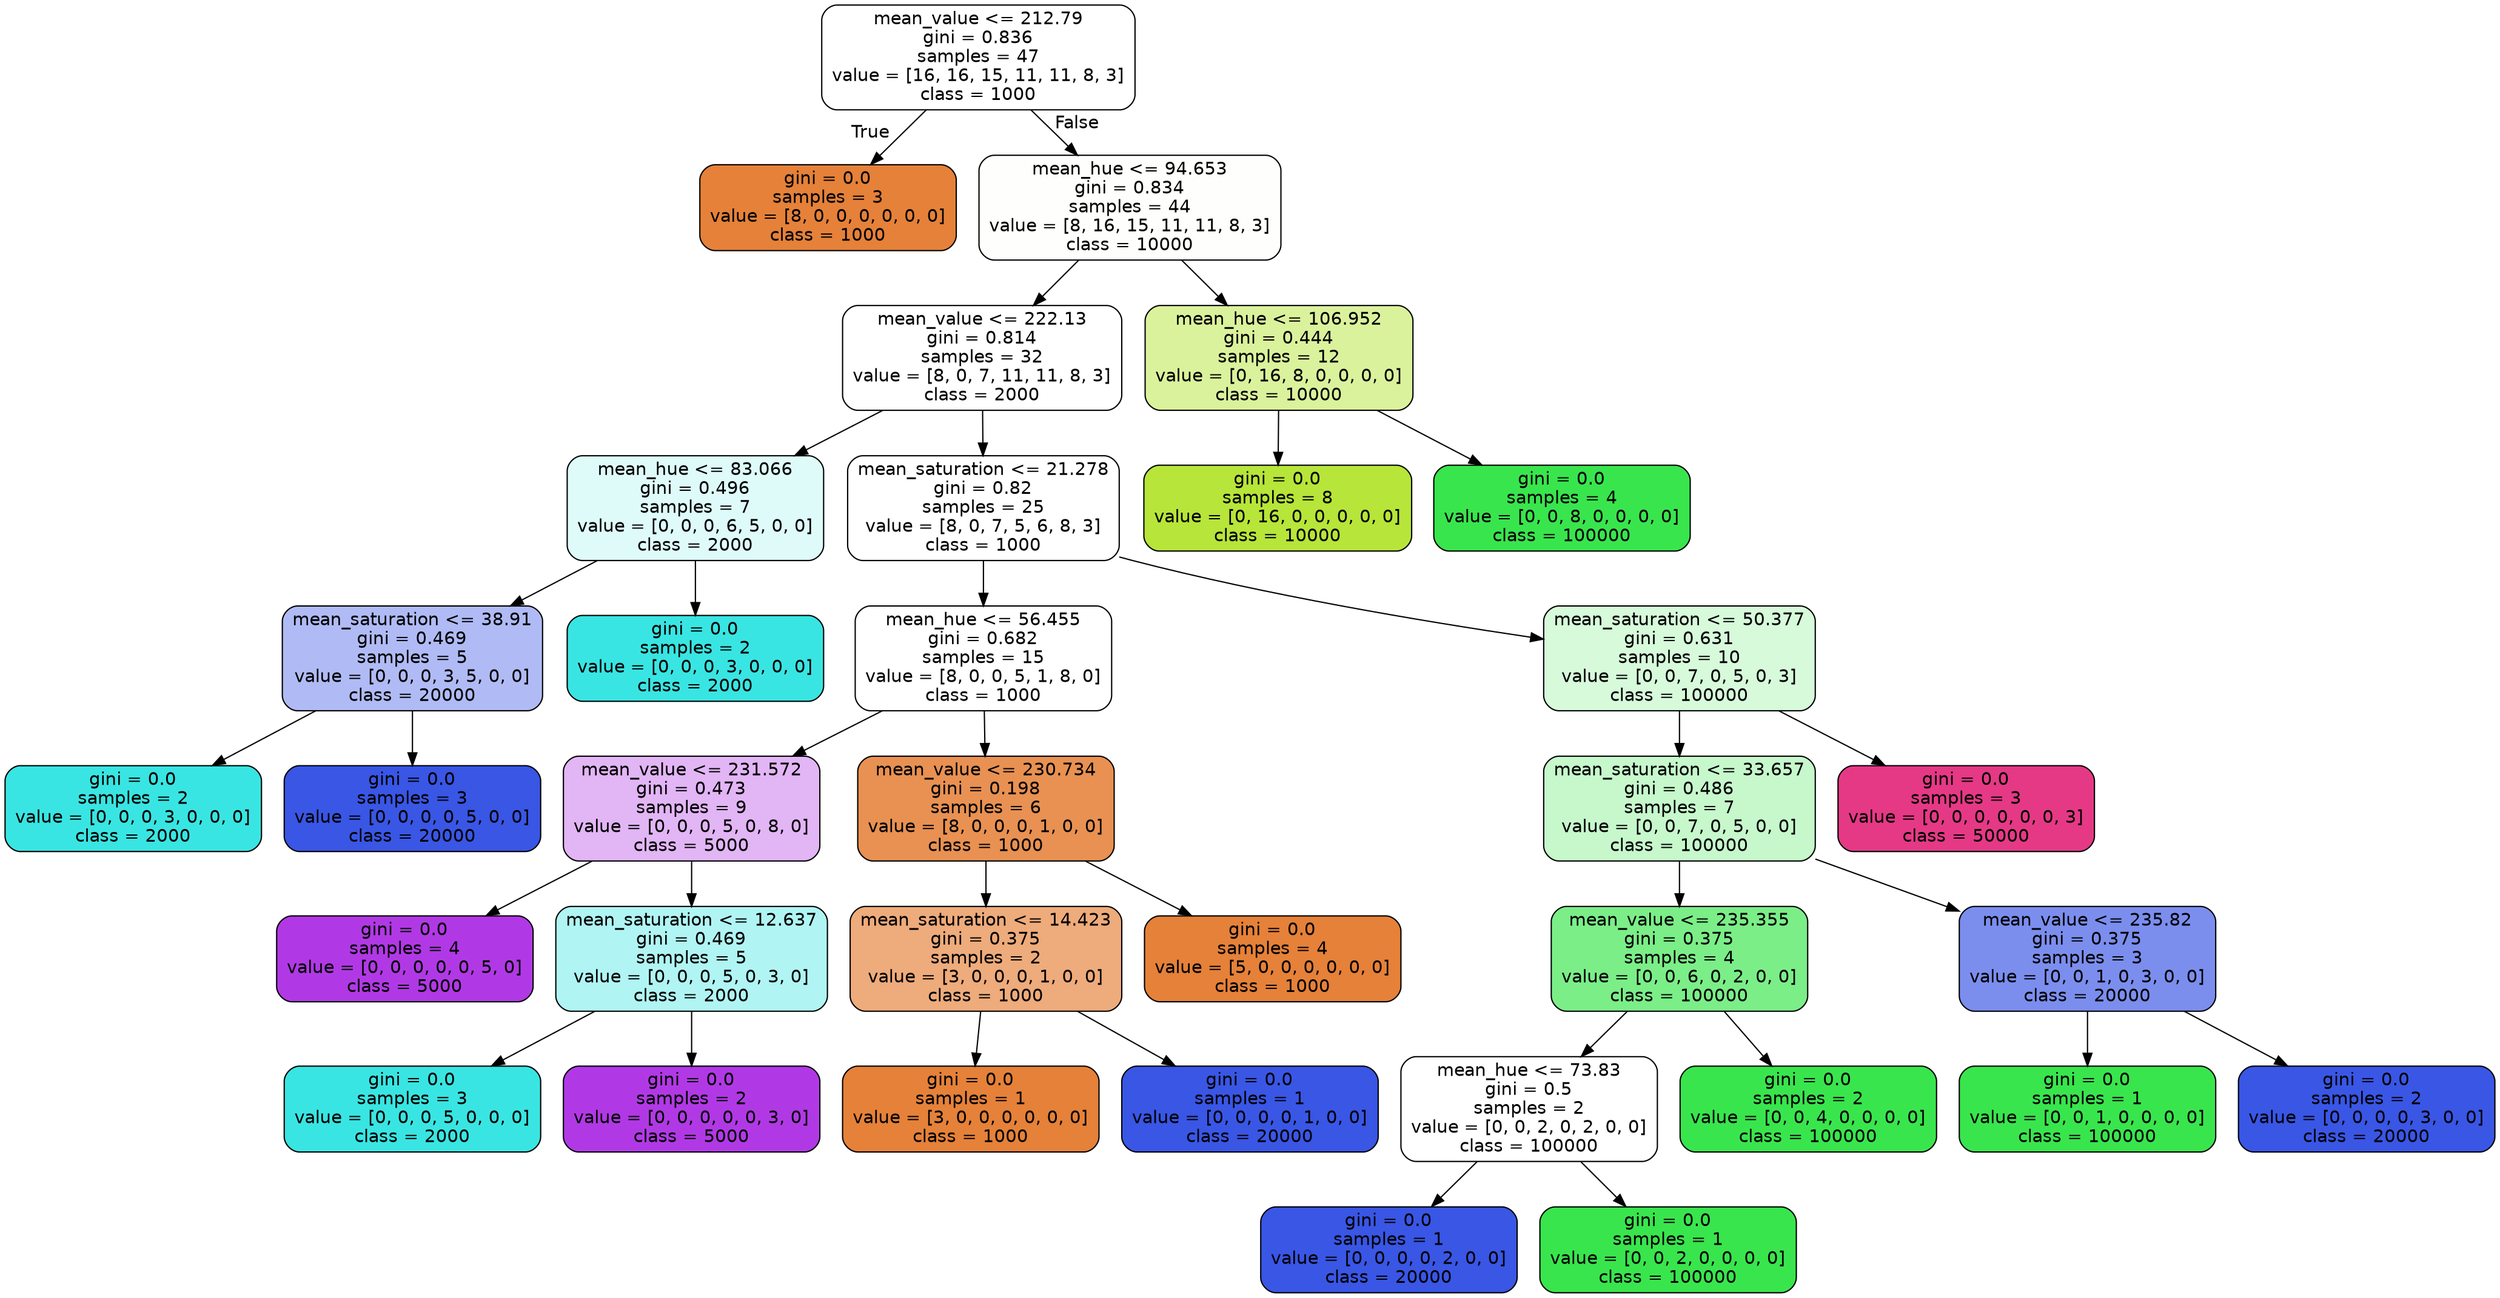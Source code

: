 digraph Tree {
node [shape=box, style="filled, rounded", color="black", fontname="helvetica"] ;
edge [fontname="helvetica"] ;
0 [label="mean_value <= 212.79\ngini = 0.836\nsamples = 47\nvalue = [16, 16, 15, 11, 11, 8, 3]\nclass = 1000", fillcolor="#ffffff"] ;
1 [label="gini = 0.0\nsamples = 3\nvalue = [8, 0, 0, 0, 0, 0, 0]\nclass = 1000", fillcolor="#e58139"] ;
0 -> 1 [labeldistance=2.5, labelangle=45, headlabel="True"] ;
2 [label="mean_hue <= 94.653\ngini = 0.834\nsamples = 44\nvalue = [8, 16, 15, 11, 11, 8, 3]\nclass = 10000", fillcolor="#fefffc"] ;
0 -> 2 [labeldistance=2.5, labelangle=-45, headlabel="False"] ;
3 [label="mean_value <= 222.13\ngini = 0.814\nsamples = 32\nvalue = [8, 0, 7, 11, 11, 8, 3]\nclass = 2000", fillcolor="#ffffff"] ;
2 -> 3 ;
4 [label="mean_hue <= 83.066\ngini = 0.496\nsamples = 7\nvalue = [0, 0, 0, 6, 5, 0, 0]\nclass = 2000", fillcolor="#defbfa"] ;
3 -> 4 ;
5 [label="mean_saturation <= 38.91\ngini = 0.469\nsamples = 5\nvalue = [0, 0, 0, 3, 5, 0, 0]\nclass = 20000", fillcolor="#b0bbf5"] ;
4 -> 5 ;
6 [label="gini = 0.0\nsamples = 2\nvalue = [0, 0, 0, 3, 0, 0, 0]\nclass = 2000", fillcolor="#39e5e2"] ;
5 -> 6 ;
7 [label="gini = 0.0\nsamples = 3\nvalue = [0, 0, 0, 0, 5, 0, 0]\nclass = 20000", fillcolor="#3956e5"] ;
5 -> 7 ;
8 [label="gini = 0.0\nsamples = 2\nvalue = [0, 0, 0, 3, 0, 0, 0]\nclass = 2000", fillcolor="#39e5e2"] ;
4 -> 8 ;
9 [label="mean_saturation <= 21.278\ngini = 0.82\nsamples = 25\nvalue = [8, 0, 7, 5, 6, 8, 3]\nclass = 1000", fillcolor="#ffffff"] ;
3 -> 9 ;
10 [label="mean_hue <= 56.455\ngini = 0.682\nsamples = 15\nvalue = [8, 0, 0, 5, 1, 8, 0]\nclass = 1000", fillcolor="#ffffff"] ;
9 -> 10 ;
11 [label="mean_value <= 231.572\ngini = 0.473\nsamples = 9\nvalue = [0, 0, 0, 5, 0, 8, 0]\nclass = 5000", fillcolor="#e2b5f5"] ;
10 -> 11 ;
12 [label="gini = 0.0\nsamples = 4\nvalue = [0, 0, 0, 0, 0, 5, 0]\nclass = 5000", fillcolor="#b139e5"] ;
11 -> 12 ;
13 [label="mean_saturation <= 12.637\ngini = 0.469\nsamples = 5\nvalue = [0, 0, 0, 5, 0, 3, 0]\nclass = 2000", fillcolor="#b0f5f3"] ;
11 -> 13 ;
14 [label="gini = 0.0\nsamples = 3\nvalue = [0, 0, 0, 5, 0, 0, 0]\nclass = 2000", fillcolor="#39e5e2"] ;
13 -> 14 ;
15 [label="gini = 0.0\nsamples = 2\nvalue = [0, 0, 0, 0, 0, 3, 0]\nclass = 5000", fillcolor="#b139e5"] ;
13 -> 15 ;
16 [label="mean_value <= 230.734\ngini = 0.198\nsamples = 6\nvalue = [8, 0, 0, 0, 1, 0, 0]\nclass = 1000", fillcolor="#e89152"] ;
10 -> 16 ;
17 [label="mean_saturation <= 14.423\ngini = 0.375\nsamples = 2\nvalue = [3, 0, 0, 0, 1, 0, 0]\nclass = 1000", fillcolor="#eeab7b"] ;
16 -> 17 ;
18 [label="gini = 0.0\nsamples = 1\nvalue = [3, 0, 0, 0, 0, 0, 0]\nclass = 1000", fillcolor="#e58139"] ;
17 -> 18 ;
19 [label="gini = 0.0\nsamples = 1\nvalue = [0, 0, 0, 0, 1, 0, 0]\nclass = 20000", fillcolor="#3956e5"] ;
17 -> 19 ;
20 [label="gini = 0.0\nsamples = 4\nvalue = [5, 0, 0, 0, 0, 0, 0]\nclass = 1000", fillcolor="#e58139"] ;
16 -> 20 ;
21 [label="mean_saturation <= 50.377\ngini = 0.631\nsamples = 10\nvalue = [0, 0, 7, 0, 5, 0, 3]\nclass = 100000", fillcolor="#d7fadb"] ;
9 -> 21 ;
22 [label="mean_saturation <= 33.657\ngini = 0.486\nsamples = 7\nvalue = [0, 0, 7, 0, 5, 0, 0]\nclass = 100000", fillcolor="#c6f8cc"] ;
21 -> 22 ;
23 [label="mean_value <= 235.355\ngini = 0.375\nsamples = 4\nvalue = [0, 0, 6, 0, 2, 0, 0]\nclass = 100000", fillcolor="#7bee88"] ;
22 -> 23 ;
24 [label="mean_hue <= 73.83\ngini = 0.5\nsamples = 2\nvalue = [0, 0, 2, 0, 2, 0, 0]\nclass = 100000", fillcolor="#ffffff"] ;
23 -> 24 ;
25 [label="gini = 0.0\nsamples = 1\nvalue = [0, 0, 0, 0, 2, 0, 0]\nclass = 20000", fillcolor="#3956e5"] ;
24 -> 25 ;
26 [label="gini = 0.0\nsamples = 1\nvalue = [0, 0, 2, 0, 0, 0, 0]\nclass = 100000", fillcolor="#39e54d"] ;
24 -> 26 ;
27 [label="gini = 0.0\nsamples = 2\nvalue = [0, 0, 4, 0, 0, 0, 0]\nclass = 100000", fillcolor="#39e54d"] ;
23 -> 27 ;
28 [label="mean_value <= 235.82\ngini = 0.375\nsamples = 3\nvalue = [0, 0, 1, 0, 3, 0, 0]\nclass = 20000", fillcolor="#7b8eee"] ;
22 -> 28 ;
29 [label="gini = 0.0\nsamples = 1\nvalue = [0, 0, 1, 0, 0, 0, 0]\nclass = 100000", fillcolor="#39e54d"] ;
28 -> 29 ;
30 [label="gini = 0.0\nsamples = 2\nvalue = [0, 0, 0, 0, 3, 0, 0]\nclass = 20000", fillcolor="#3956e5"] ;
28 -> 30 ;
31 [label="gini = 0.0\nsamples = 3\nvalue = [0, 0, 0, 0, 0, 0, 3]\nclass = 50000", fillcolor="#e53986"] ;
21 -> 31 ;
32 [label="mean_hue <= 106.952\ngini = 0.444\nsamples = 12\nvalue = [0, 16, 8, 0, 0, 0, 0]\nclass = 10000", fillcolor="#dbf29c"] ;
2 -> 32 ;
33 [label="gini = 0.0\nsamples = 8\nvalue = [0, 16, 0, 0, 0, 0, 0]\nclass = 10000", fillcolor="#b7e539"] ;
32 -> 33 ;
34 [label="gini = 0.0\nsamples = 4\nvalue = [0, 0, 8, 0, 0, 0, 0]\nclass = 100000", fillcolor="#39e54d"] ;
32 -> 34 ;
}